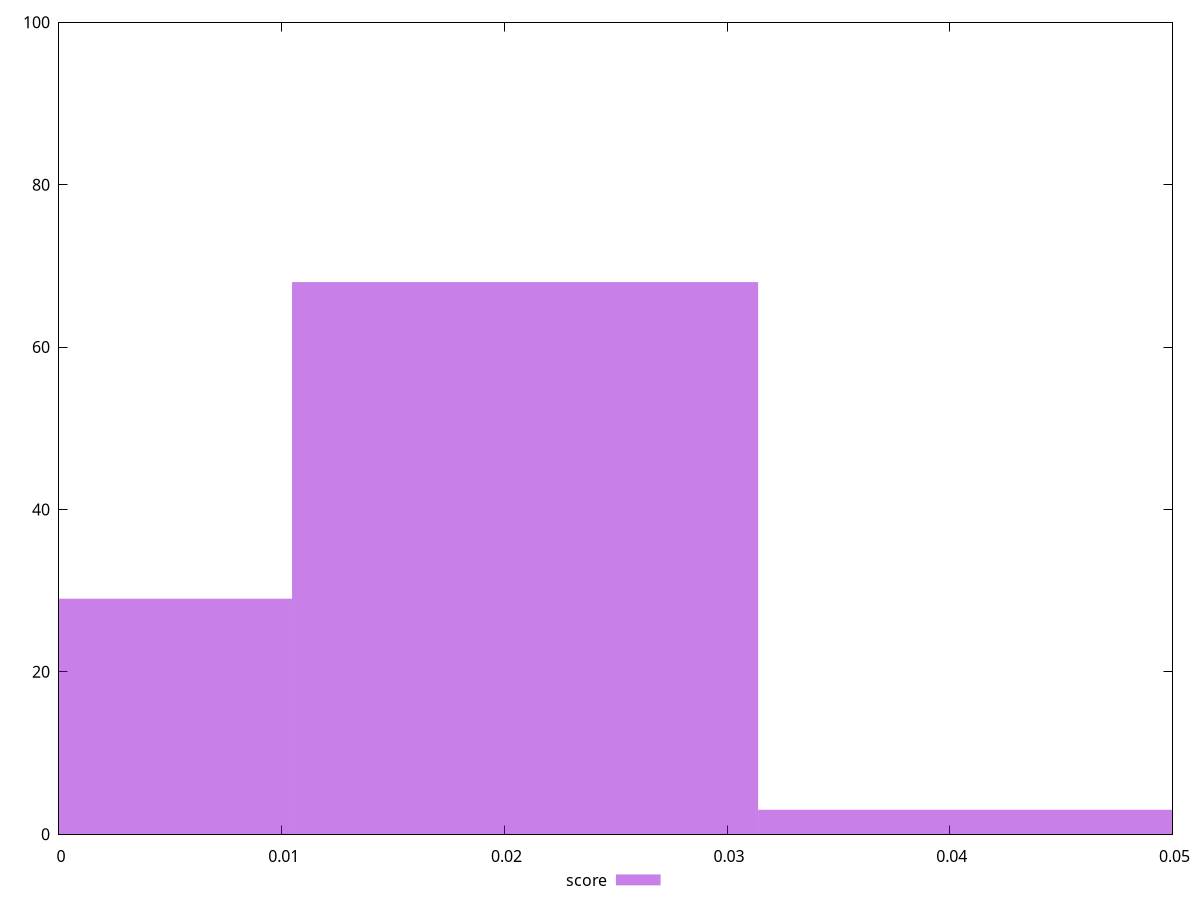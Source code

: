 reset

$score <<EOF
0 29
0.020928441614044346 68
0.04185688322808869 3
EOF

set key outside below
set boxwidth 0.020928441614044346
set xrange [0:0.05]
set yrange [0:100]
set trange [0:100]
set style fill transparent solid 0.5 noborder
set terminal svg size 640, 490 enhanced background rgb 'white'
set output "report_00015_2021-02-09T16-11-33.973Z/largest-contentful-paint/samples/pages+cached+noadtech/score/histogram.svg"

plot $score title "score" with boxes

reset
